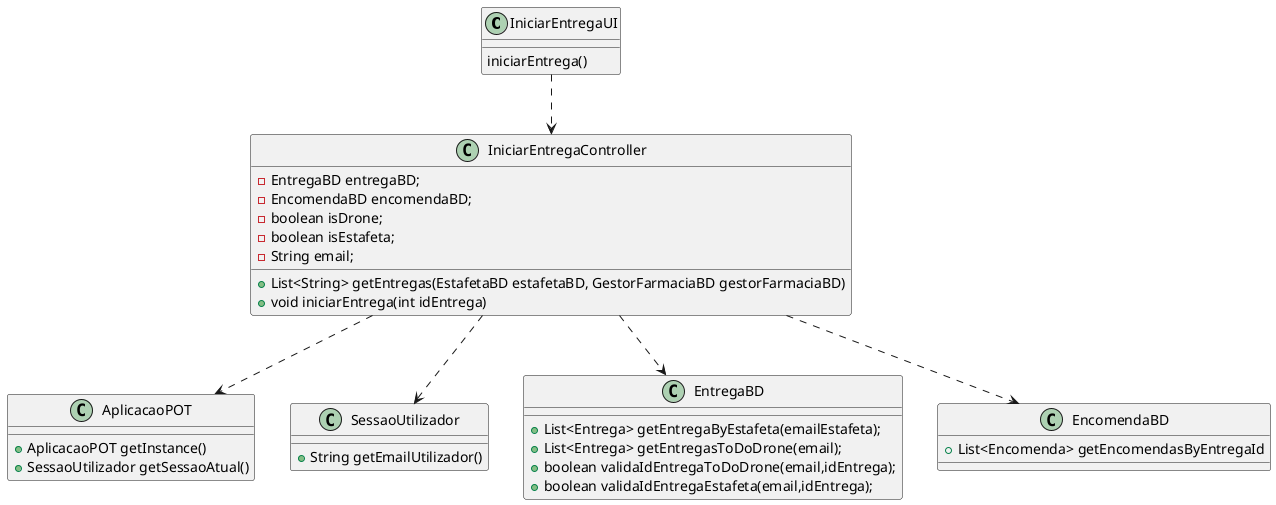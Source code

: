 @startuml

class IniciarEntregaUI{
iniciarEntrega()
}

class IniciarEntregaController{
    - EntregaBD entregaBD;
    - EncomendaBD encomendaBD;
    - boolean isDrone;
    - boolean isEstafeta;
    - String email;

+ List<String> getEntregas(EstafetaBD estafetaBD, GestorFarmaciaBD gestorFarmaciaBD)
+ void iniciarEntrega(int idEntrega)
}

class AplicacaoPOT{
+ AplicacaoPOT getInstance()
+ SessaoUtilizador getSessaoAtual()
}

class SessaoUtilizador{
+ String getEmailUtilizador()
}

class EntregaBD{
+ List<Entrega> getEntregaByEstafeta(emailEstafeta);
+ List<Entrega> getEntregasToDoDrone(email);
+ boolean validaIdEntregaToDoDrone(email,idEntrega);
+ boolean validaIdEntregaEstafeta(email,idEntrega);
}

class EncomendaBD{
+List<Encomenda> getEncomendasByEntregaId
}

IniciarEntregaUI..>IniciarEntregaController
IniciarEntregaController..>AplicacaoPOT
IniciarEntregaController..>SessaoUtilizador
IniciarEntregaController..>EntregaBD
IniciarEntregaController ..> EncomendaBD



@enduml